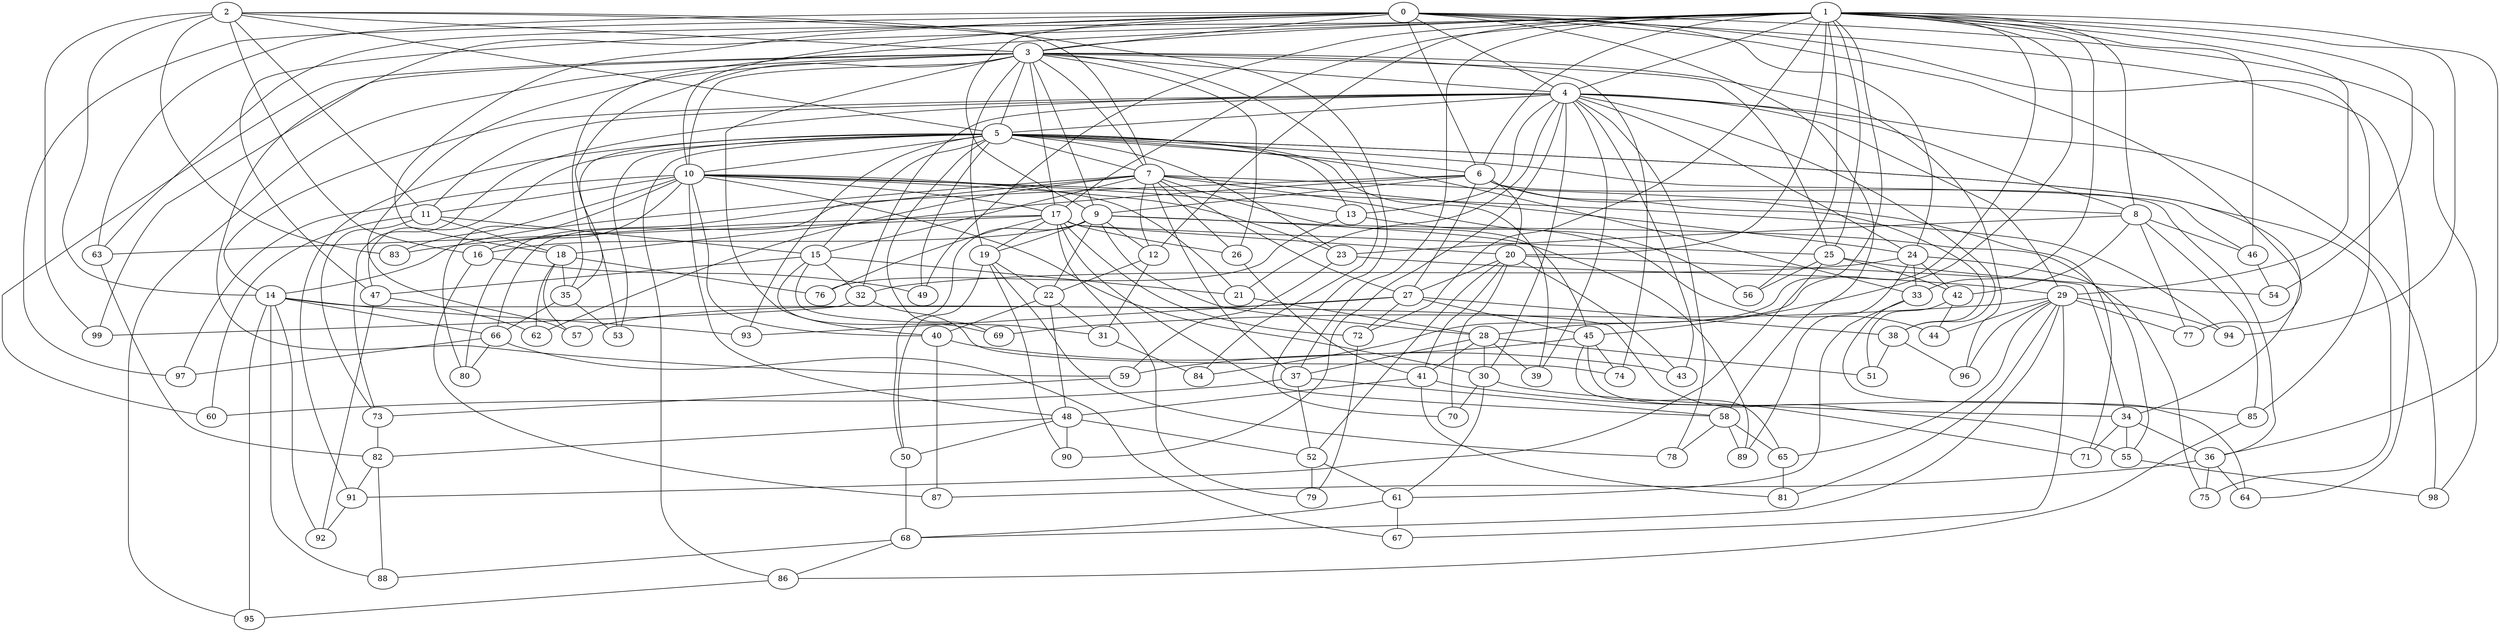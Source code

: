 strict graph "barabasi_albert_graph(100,3)" {
0;
1;
2;
3;
4;
5;
6;
7;
8;
9;
10;
11;
12;
13;
14;
15;
16;
17;
18;
19;
20;
21;
22;
23;
24;
25;
26;
27;
28;
29;
30;
31;
32;
33;
34;
35;
36;
37;
38;
39;
40;
41;
42;
43;
44;
45;
46;
47;
48;
49;
50;
51;
52;
53;
54;
55;
56;
57;
58;
59;
60;
61;
62;
63;
64;
65;
66;
67;
68;
69;
70;
71;
72;
73;
74;
75;
76;
77;
78;
79;
80;
81;
82;
83;
84;
85;
86;
87;
88;
89;
90;
91;
92;
93;
94;
95;
96;
97;
98;
99;
0 -- 64  [is_available=True, prob="1.0"];
0 -- 97  [is_available=True, prob="1.0"];
0 -- 98  [is_available=True, prob="0.454408357894"];
0 -- 3  [is_available=True, prob="0.192396045572"];
0 -- 4  [is_available=True, prob="1.0"];
0 -- 6  [is_available=True, prob="0.377078644685"];
0 -- 9  [is_available=True, prob="0.271715604764"];
0 -- 10  [is_available=True, prob="0.434411691"];
0 -- 77  [is_available=True, prob="0.874543887871"];
0 -- 47  [is_available=True, prob="0.141148417046"];
0 -- 18  [is_available=True, prob="0.940927961844"];
0 -- 85  [is_available=True, prob="0.240899950376"];
0 -- 24  [is_available=True, prob="0.865438990587"];
0 -- 58  [is_available=True, prob="0.113725201365"];
0 -- 63  [is_available=True, prob="0.732423303134"];
1 -- 3  [is_available=True, prob="1.0"];
1 -- 4  [is_available=True, prob="0.333246676719"];
1 -- 6  [is_available=True, prob="0.155610902422"];
1 -- 8  [is_available=True, prob="1.0"];
1 -- 12  [is_available=True, prob="1.0"];
1 -- 17  [is_available=True, prob="0.439832378934"];
1 -- 20  [is_available=True, prob="0.97016278875"];
1 -- 25  [is_available=True, prob="0.10153204208"];
1 -- 28  [is_available=True, prob="0.484504584432"];
1 -- 29  [is_available=True, prob="0.318124883279"];
1 -- 33  [is_available=True, prob="0.0179635287789"];
1 -- 35  [is_available=True, prob="0.635809757129"];
1 -- 36  [is_available=True, prob="0.73167394867"];
1 -- 37  [is_available=True, prob="0.210529977032"];
1 -- 45  [is_available=True, prob="0.136505236688"];
1 -- 46  [is_available=True, prob="0.146505208597"];
1 -- 49  [is_available=True, prob="0.414505067205"];
1 -- 54  [is_available=True, prob="1.0"];
1 -- 56  [is_available=True, prob="0.643577348743"];
1 -- 59  [is_available=True, prob="1.0"];
1 -- 63  [is_available=True, prob="0.643203558326"];
1 -- 72  [is_available=True, prob="0.859840657896"];
1 -- 84  [is_available=True, prob="0.64220886887"];
1 -- 94  [is_available=True, prob="0.34074839497"];
2 -- 3  [is_available=True, prob="0.0746161079451"];
2 -- 5  [is_available=True, prob="0.178487187213"];
2 -- 70  [is_available=True, prob="0.575648857042"];
2 -- 7  [is_available=True, prob="0.583094635746"];
2 -- 11  [is_available=True, prob="0.451628016144"];
2 -- 14  [is_available=True, prob="0.923080459102"];
2 -- 16  [is_available=True, prob="0.258956713469"];
2 -- 99  [is_available=True, prob="0.362406037109"];
2 -- 83  [is_available=True, prob="0.931007258452"];
3 -- 99  [is_available=True, prob="0.393127904197"];
3 -- 4  [is_available=True, prob="0.75469570107"];
3 -- 5  [is_available=True, prob="0.887469362537"];
3 -- 7  [is_available=True, prob="0.307651243736"];
3 -- 40  [is_available=True, prob="1.0"];
3 -- 9  [is_available=True, prob="0.097399341035"];
3 -- 10  [is_available=True, prob="0.772079702595"];
3 -- 96  [is_available=True, prob="1.0"];
3 -- 17  [is_available=True, prob="1.0"];
3 -- 19  [is_available=True, prob="1.0"];
3 -- 84  [is_available=True, prob="0.513770554606"];
3 -- 53  [is_available=True, prob="0.968522361026"];
3 -- 57  [is_available=True, prob="1.0"];
3 -- 25  [is_available=True, prob="0.999290747924"];
3 -- 26  [is_available=True, prob="0.602654169736"];
3 -- 60  [is_available=True, prob="1.0"];
3 -- 74  [is_available=True, prob="1.0"];
3 -- 95  [is_available=True, prob="0.210472349518"];
4 -- 98  [is_available=True, prob="1.0"];
4 -- 5  [is_available=True, prob="0.724603542222"];
4 -- 38  [is_available=True, prob="0.842826535157"];
4 -- 32  [is_available=True, prob="0.883334294905"];
4 -- 8  [is_available=True, prob="0.246037342934"];
4 -- 73  [is_available=True, prob="1.0"];
4 -- 11  [is_available=True, prob="0.0993455731496"];
4 -- 78  [is_available=True, prob="0.562200459148"];
4 -- 13  [is_available=True, prob="0.497105718736"];
4 -- 14  [is_available=True, prob="1.0"];
4 -- 43  [is_available=True, prob="0.526238066183"];
4 -- 21  [is_available=True, prob="1.0"];
4 -- 24  [is_available=True, prob="0.334727247847"];
4 -- 39  [is_available=True, prob="0.384095940477"];
4 -- 90  [is_available=True, prob="0.580180818303"];
4 -- 29  [is_available=True, prob="0.283638454108"];
4 -- 30  [is_available=True, prob="1.0"];
5 -- 6  [is_available=True, prob="0.988671808201"];
5 -- 7  [is_available=True, prob="0.231809203749"];
5 -- 10  [is_available=True, prob="1.0"];
5 -- 13  [is_available=True, prob="0.124267737528"];
5 -- 15  [is_available=True, prob="0.279317324975"];
5 -- 23  [is_available=True, prob="0.832414968906"];
5 -- 33  [is_available=True, prob="0.422095546372"];
5 -- 34  [is_available=True, prob="0.0873647388375"];
5 -- 35  [is_available=True, prob="1.0"];
5 -- 39  [is_available=True, prob="1.0"];
5 -- 46  [is_available=True, prob="0.325577173548"];
5 -- 47  [is_available=True, prob="1.0"];
5 -- 49  [is_available=True, prob="1.0"];
5 -- 53  [is_available=True, prob="0.515344898712"];
5 -- 69  [is_available=True, prob="1.0"];
5 -- 75  [is_available=True, prob="0.120744512384"];
5 -- 86  [is_available=True, prob="0.87842964459"];
5 -- 91  [is_available=True, prob="0.94769358006"];
5 -- 93  [is_available=True, prob="0.775965419862"];
6 -- 66  [is_available=True, prob="0.870026580785"];
6 -- 36  [is_available=True, prob="1.0"];
6 -- 38  [is_available=True, prob="0.998316105726"];
6 -- 71  [is_available=True, prob="0.769187723354"];
6 -- 9  [is_available=True, prob="0.883766489987"];
6 -- 18  [is_available=True, prob="0.387208367412"];
6 -- 20  [is_available=True, prob="0.542111097929"];
6 -- 27  [is_available=True, prob="0.958164580481"];
7 -- 8  [is_available=True, prob="0.0624790631464"];
7 -- 12  [is_available=True, prob="0.948641312984"];
7 -- 45  [is_available=True, prob="1.0"];
7 -- 14  [is_available=True, prob="0.614028434352"];
7 -- 15  [is_available=True, prob="0.406509373349"];
7 -- 80  [is_available=True, prob="1.0"];
7 -- 56  [is_available=True, prob="0.517106086711"];
7 -- 24  [is_available=True, prob="0.146904701051"];
7 -- 26  [is_available=True, prob="0.0414372079099"];
7 -- 27  [is_available=True, prob="1.0"];
7 -- 62  [is_available=True, prob="0.580456549475"];
7 -- 37  [is_available=True, prob="1.0"];
8 -- 42  [is_available=True, prob="0.330408637242"];
8 -- 77  [is_available=True, prob="1.0"];
8 -- 46  [is_available=True, prob="0.699634754276"];
8 -- 85  [is_available=True, prob="0.79497598555"];
8 -- 23  [is_available=True, prob="0.759356080122"];
9 -- 12  [is_available=True, prob="0.55492027399"];
9 -- 16  [is_available=True, prob="0.711692327993"];
9 -- 50  [is_available=True, prob="1.0"];
9 -- 19  [is_available=True, prob="0.507467302759"];
9 -- 22  [is_available=True, prob="0.784295654571"];
9 -- 55  [is_available=True, prob="0.767452642447"];
9 -- 89  [is_available=True, prob="0.104081986791"];
9 -- 28  [is_available=True, prob="0.305328794712"];
10 -- 48  [is_available=True, prob="0.421226259638"];
10 -- 97  [is_available=True, prob="1.0"];
10 -- 40  [is_available=True, prob="0.782248311264"];
10 -- 80  [is_available=True, prob="1.0"];
10 -- 11  [is_available=True, prob="0.429588975506"];
10 -- 94  [is_available=True, prob="0.880697097102"];
10 -- 13  [is_available=True, prob="0.169539508677"];
10 -- 16  [is_available=True, prob="0.900055269034"];
10 -- 17  [is_available=True, prob="1.0"];
10 -- 83  [is_available=True, prob="1.0"];
10 -- 21  [is_available=True, prob="0.367912716453"];
10 -- 23  [is_available=True, prob="1.0"];
10 -- 30  [is_available=True, prob="0.703806755809"];
11 -- 73  [is_available=True, prob="1.0"];
11 -- 15  [is_available=True, prob="0.515622495067"];
11 -- 18  [is_available=True, prob="1.0"];
11 -- 60  [is_available=True, prob="0.184372549372"];
12 -- 31  [is_available=True, prob="0.849615706708"];
12 -- 22  [is_available=True, prob="0.654149000793"];
13 -- 76  [is_available=True, prob="0.536414896457"];
13 -- 44  [is_available=True, prob="0.766089637162"];
14 -- 66  [is_available=True, prob="0.114037367089"];
14 -- 55  [is_available=True, prob="0.782945961536"];
14 -- 88  [is_available=True, prob="0.964830379428"];
14 -- 92  [is_available=True, prob="0.15685765861"];
14 -- 93  [is_available=True, prob="1.0"];
14 -- 95  [is_available=True, prob="1.0"];
15 -- 32  [is_available=True, prob="1.0"];
15 -- 47  [is_available=True, prob="1.0"];
15 -- 21  [is_available=True, prob="0.668851515557"];
15 -- 69  [is_available=True, prob="0.436277720268"];
15 -- 31  [is_available=True, prob="0.941388870979"];
16 -- 87  [is_available=True, prob="0.371307287545"];
16 -- 49  [is_available=True, prob="0.95128598981"];
17 -- 83  [is_available=True, prob="1.0"];
17 -- 72  [is_available=True, prob="0.300287956143"];
17 -- 76  [is_available=True, prob="0.460705001966"];
17 -- 79  [is_available=True, prob="1.0"];
17 -- 19  [is_available=True, prob="0.625635239026"];
17 -- 20  [is_available=True, prob="0.122873207327"];
17 -- 25  [is_available=True, prob="0.398561906985"];
17 -- 26  [is_available=True, prob="1.0"];
17 -- 58  [is_available=True, prob="0.0738350977785"];
17 -- 63  [is_available=True, prob="1.0"];
18 -- 35  [is_available=True, prob="0.972087887571"];
18 -- 76  [is_available=True, prob="0.0765594108808"];
18 -- 57  [is_available=True, prob="1.0"];
18 -- 62  [is_available=True, prob="0.911914427884"];
19 -- 78  [is_available=True, prob="0.142698156034"];
19 -- 50  [is_available=True, prob="0.542902672061"];
19 -- 22  [is_available=True, prob="0.344804888614"];
19 -- 90  [is_available=True, prob="0.31383768453"];
20 -- 34  [is_available=True, prob="0.736281818594"];
20 -- 70  [is_available=True, prob="0.768089586004"];
20 -- 41  [is_available=True, prob="0.654321383643"];
20 -- 43  [is_available=True, prob="1.0"];
20 -- 52  [is_available=True, prob="0.119556669347"];
20 -- 27  [is_available=True, prob="0.0320189294582"];
21 -- 28  [is_available=True, prob="0.998024963438"];
22 -- 40  [is_available=True, prob="0.111381944579"];
22 -- 48  [is_available=True, prob="0.648949339978"];
22 -- 31  [is_available=True, prob="0.606154930621"];
23 -- 59  [is_available=True, prob="0.768101837944"];
23 -- 29  [is_available=True, prob="0.234273006729"];
24 -- 32  [is_available=True, prob="0.270164172289"];
24 -- 75  [is_available=True, prob="1.0"];
24 -- 33  [is_available=True, prob="0.028062504471"];
24 -- 42  [is_available=True, prob="1.0"];
24 -- 89  [is_available=True, prob="0.972481905576"];
25 -- 42  [is_available=True, prob="1.0"];
25 -- 54  [is_available=True, prob="0.66685007667"];
25 -- 56  [is_available=True, prob="0.831527866378"];
25 -- 91  [is_available=True, prob="0.0634727839584"];
26 -- 41  [is_available=True, prob="0.439479241433"];
27 -- 38  [is_available=True, prob="0.373846580319"];
27 -- 72  [is_available=True, prob="1.0"];
27 -- 45  [is_available=True, prob="0.197705697589"];
27 -- 57  [is_available=True, prob="0.871075853198"];
27 -- 93  [is_available=True, prob="0.868097625174"];
28 -- 37  [is_available=True, prob="0.982786690484"];
28 -- 39  [is_available=True, prob="0.513507747307"];
28 -- 51  [is_available=True, prob="0.0761424593514"];
28 -- 41  [is_available=True, prob="0.613223056572"];
28 -- 30  [is_available=True, prob="0.748363303618"];
29 -- 96  [is_available=True, prob="0.224326847625"];
29 -- 67  [is_available=True, prob="0.238432814543"];
29 -- 69  [is_available=True, prob="0.993211839806"];
29 -- 65  [is_available=True, prob="0.410012904684"];
29 -- 44  [is_available=True, prob="0.813949876866"];
29 -- 77  [is_available=True, prob="0.414154538945"];
29 -- 81  [is_available=True, prob="0.473534584237"];
29 -- 68  [is_available=True, prob="0.309869376746"];
29 -- 94  [is_available=True, prob="1.0"];
30 -- 34  [is_available=True, prob="1.0"];
30 -- 70  [is_available=True, prob="0.519733869991"];
30 -- 61  [is_available=True, prob="0.64254350283"];
31 -- 84  [is_available=True, prob="1.0"];
32 -- 74  [is_available=True, prob="1.0"];
32 -- 99  [is_available=True, prob="0.532857568005"];
33 -- 64  [is_available=True, prob="0.172051954748"];
33 -- 61  [is_available=True, prob="1.0"];
34 -- 36  [is_available=True, prob="0.9115836178"];
34 -- 71  [is_available=True, prob="0.240041387765"];
34 -- 55  [is_available=True, prob="0.929327932916"];
35 -- 66  [is_available=True, prob="0.587162171963"];
35 -- 53  [is_available=True, prob="0.684835728414"];
36 -- 64  [is_available=True, prob="0.0498193608916"];
36 -- 75  [is_available=True, prob="1.0"];
36 -- 87  [is_available=True, prob="0.911184500435"];
37 -- 52  [is_available=True, prob="0.139068163826"];
37 -- 58  [is_available=True, prob="0.140697751672"];
37 -- 60  [is_available=True, prob="0.651362599135"];
38 -- 96  [is_available=True, prob="0.866393133385"];
38 -- 51  [is_available=True, prob="0.886045519175"];
40 -- 43  [is_available=True, prob="0.130103914816"];
40 -- 87  [is_available=True, prob="0.0971179234302"];
41 -- 48  [is_available=True, prob="1.0"];
41 -- 81  [is_available=True, prob="0.461225686439"];
41 -- 85  [is_available=True, prob="0.266356638457"];
42 -- 51  [is_available=True, prob="0.761875698451"];
42 -- 44  [is_available=True, prob="0.30862863913"];
45 -- 59  [is_available=True, prob="0.140325823349"];
45 -- 65  [is_available=True, prob="1.0"];
45 -- 71  [is_available=True, prob="0.459010206405"];
45 -- 74  [is_available=True, prob="0.58557833142"];
46 -- 54  [is_available=True, prob="0.655194846177"];
47 -- 92  [is_available=True, prob="1.0"];
47 -- 62  [is_available=True, prob="0.710401061769"];
48 -- 50  [is_available=True, prob="0.910090763432"];
48 -- 82  [is_available=True, prob="0.269183463381"];
48 -- 52  [is_available=True, prob="0.269638006987"];
48 -- 90  [is_available=True, prob="0.0845944025939"];
50 -- 68  [is_available=True, prob="0.640998689481"];
52 -- 79  [is_available=True, prob="0.394419020578"];
52 -- 61  [is_available=True, prob="1.0"];
55 -- 98  [is_available=True, prob="0.918120661522"];
58 -- 65  [is_available=True, prob="0.0181047332324"];
58 -- 78  [is_available=True, prob="0.254324194427"];
58 -- 89  [is_available=True, prob="0.93732385737"];
59 -- 73  [is_available=True, prob="0.822583744603"];
61 -- 68  [is_available=True, prob="0.896008959719"];
61 -- 67  [is_available=True, prob="0.667238501806"];
63 -- 82  [is_available=True, prob="0.535955684997"];
65 -- 81  [is_available=True, prob="0.0157388513058"];
66 -- 97  [is_available=True, prob="0.802966228607"];
66 -- 67  [is_available=True, prob="1.0"];
66 -- 80  [is_available=True, prob="1.0"];
68 -- 88  [is_available=True, prob="0.814105274156"];
68 -- 86  [is_available=True, prob="0.150383412222"];
72 -- 79  [is_available=True, prob="0.728205553946"];
73 -- 82  [is_available=True, prob="0.37382214093"];
82 -- 91  [is_available=True, prob="0.893376790247"];
82 -- 88  [is_available=True, prob="0.801002418304"];
85 -- 86  [is_available=True, prob="0.954059208105"];
86 -- 95  [is_available=True, prob="0.475947785797"];
91 -- 92  [is_available=True, prob="0.372892721577"];
}
